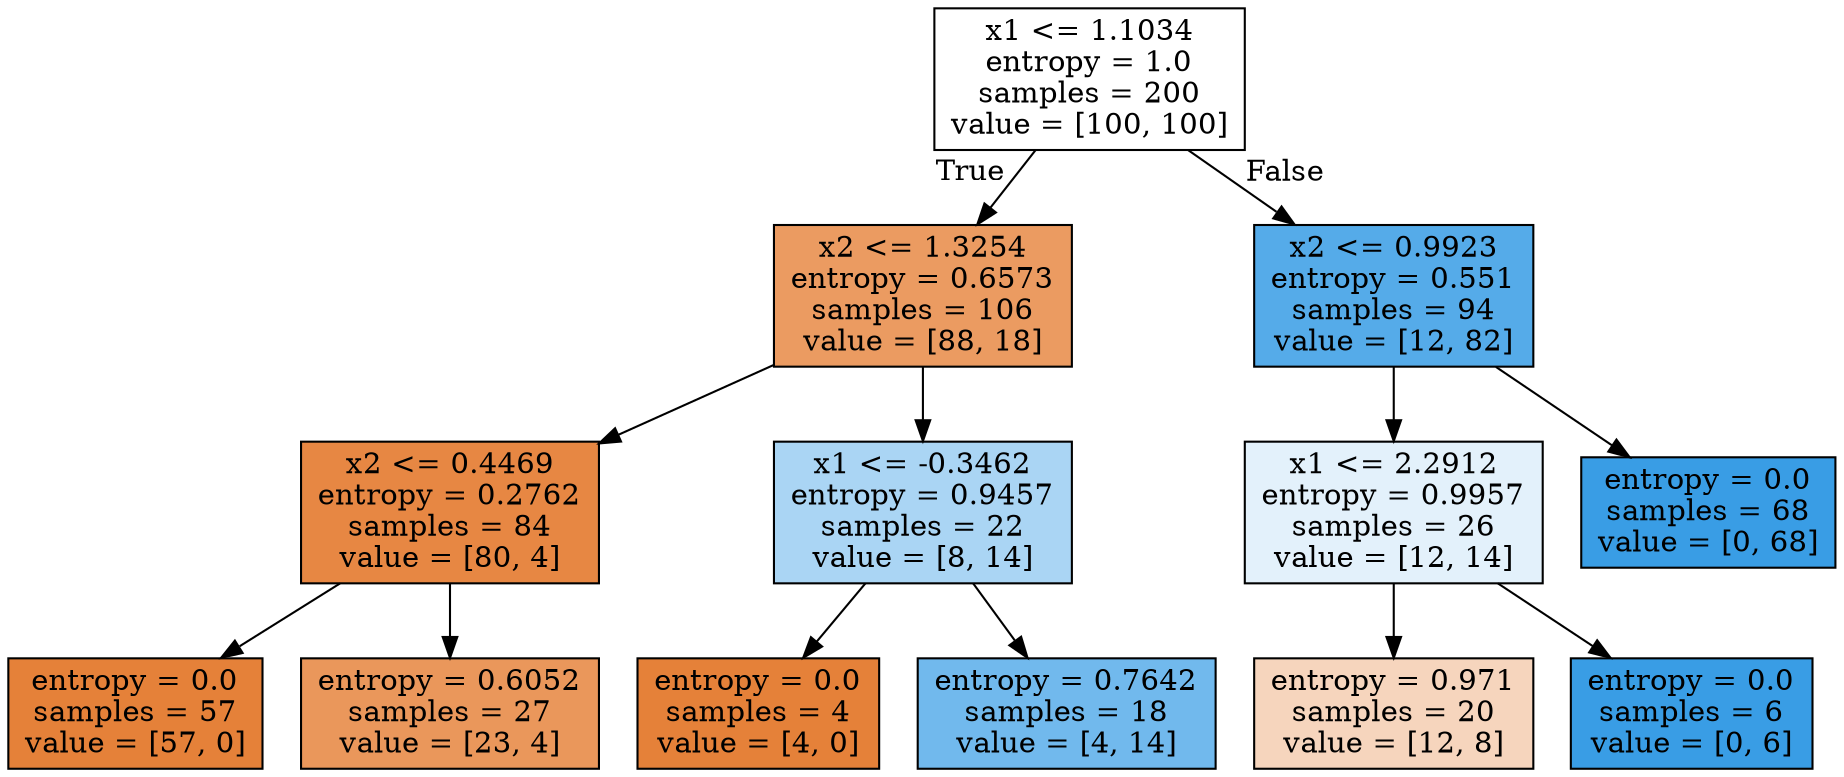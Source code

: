 digraph Tree {
node [shape=box, style="filled", color="black"] ;
0 [label="x1 <= 1.1034\nentropy = 1.0\nsamples = 200\nvalue = [100, 100]", fillcolor="#e5813900"] ;
1 [label="x2 <= 1.3254\nentropy = 0.6573\nsamples = 106\nvalue = [88, 18]", fillcolor="#e58139cb"] ;
0 -> 1 [labeldistance=2.5, labelangle=45, headlabel="True"] ;
2 [label="x2 <= 0.4469\nentropy = 0.2762\nsamples = 84\nvalue = [80, 4]", fillcolor="#e58139f2"] ;
1 -> 2 ;
3 [label="entropy = 0.0\nsamples = 57\nvalue = [57, 0]", fillcolor="#e58139ff"] ;
2 -> 3 ;
4 [label="entropy = 0.6052\nsamples = 27\nvalue = [23, 4]", fillcolor="#e58139d3"] ;
2 -> 4 ;
5 [label="x1 <= -0.3462\nentropy = 0.9457\nsamples = 22\nvalue = [8, 14]", fillcolor="#399de56d"] ;
1 -> 5 ;
6 [label="entropy = 0.0\nsamples = 4\nvalue = [4, 0]", fillcolor="#e58139ff"] ;
5 -> 6 ;
7 [label="entropy = 0.7642\nsamples = 18\nvalue = [4, 14]", fillcolor="#399de5b6"] ;
5 -> 7 ;
8 [label="x2 <= 0.9923\nentropy = 0.551\nsamples = 94\nvalue = [12, 82]", fillcolor="#399de5da"] ;
0 -> 8 [labeldistance=2.5, labelangle=-45, headlabel="False"] ;
9 [label="x1 <= 2.2912\nentropy = 0.9957\nsamples = 26\nvalue = [12, 14]", fillcolor="#399de524"] ;
8 -> 9 ;
10 [label="entropy = 0.971\nsamples = 20\nvalue = [12, 8]", fillcolor="#e5813955"] ;
9 -> 10 ;
11 [label="entropy = 0.0\nsamples = 6\nvalue = [0, 6]", fillcolor="#399de5ff"] ;
9 -> 11 ;
12 [label="entropy = 0.0\nsamples = 68\nvalue = [0, 68]", fillcolor="#399de5ff"] ;
8 -> 12 ;
}